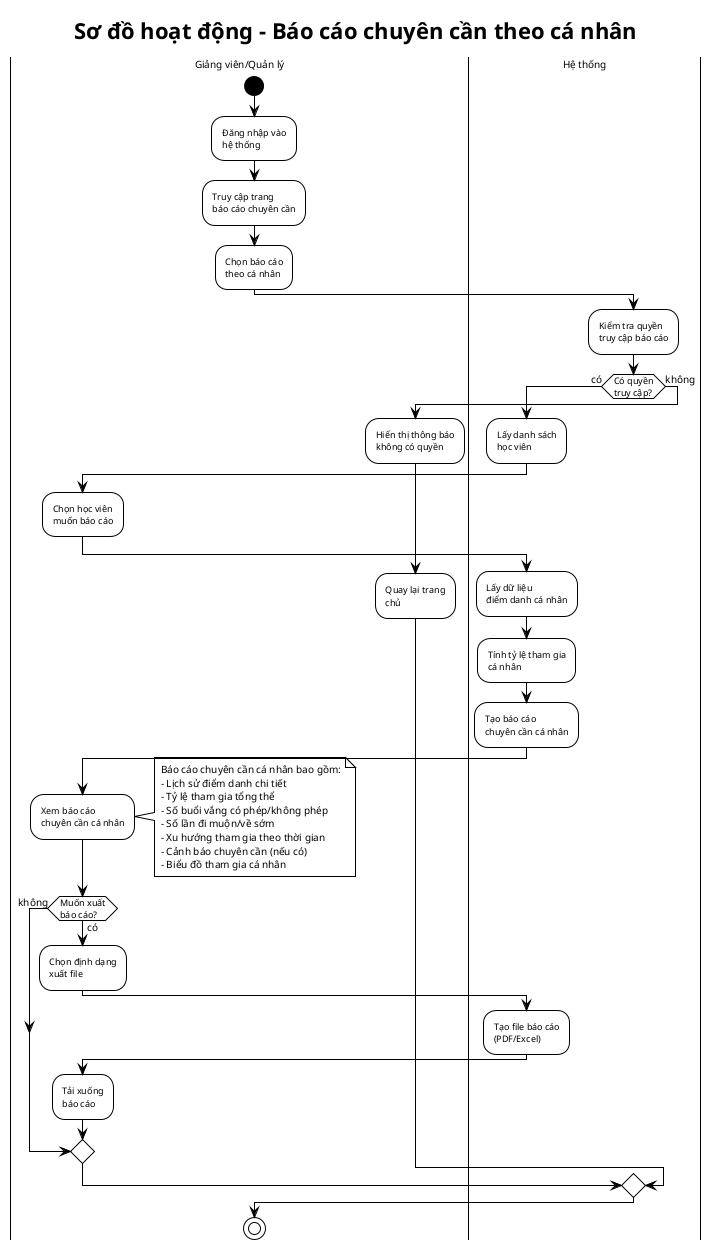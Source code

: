 @startuml "Sơ đồ hoạt động - Báo cáo chuyên cần theo cá nhân"
!theme plain
skinparam defaultFontSize 10
skinparam activityFontSize 9
skinparam swimlaneTitleFontSize 10
skinparam maxMessageSize 150
skinparam ranksep 60
skinparam activityStartColor black
skinparam activityEndColor black
skinparam activityEndColorBorder black
skinparam activityBarColor black
skinparam circledCharacterFontColor black

title Sơ đồ hoạt động - Báo cáo chuyên cần theo cá nhân

|Giảng viên/Quản lý|
start;
:Đăng nhập vào\nhệ thống;
:Truy cập trang\nbáo cáo chuyên cần;
:Chọn báo cáo\ntheo cá nhân;

|Hệ thống|
:Kiểm tra quyền\ntruy cập báo cáo;

if (Có quyền\ntruy cập?) then (có)
  :Lấy danh sách\nhọc viên;
  
  |Giảng viên/Quản lý|
  :Chọn học viên\nmuốn báo cáo;
  
  |Hệ thống|
  :Lấy dữ liệu\nđiểm danh cá nhân;
  :Tính tỷ lệ tham gia\ncá nhân;
  :Tạo báo cáo\nchuyên cần cá nhân;
  
  |Giảng viên/Quản lý|
  :Xem báo cáo\nchuyên cần cá nhân;
  note right
    Báo cáo chuyên cần cá nhân bao gồm:
    - Lịch sử điểm danh chi tiết
    - Tỷ lệ tham gia tổng thể
    - Số buổi vắng có phép/không phép
    - Số lần đi muộn/về sớm
    - Xu hướng tham gia theo thời gian
    - Cảnh báo chuyên cần (nếu có)
    - Biểu đồ tham gia cá nhân
  end note
  
  if (Muốn xuất\nbáo cáo?) then (có)
    :Chọn định dạng\nxuất file;
    |Hệ thống|
    :Tạo file báo cáo\n(PDF/Excel);
    |Giảng viên/Quản lý|
    :Tải xuống\nbáo cáo;
  else (không)
  endif
  
else (không)
  :Hiển thị thông báo\nkhông có quyền;
  -> \n\n\n\n\n;
  :Quay lại trang\nchủ;
endif

stop

@enduml